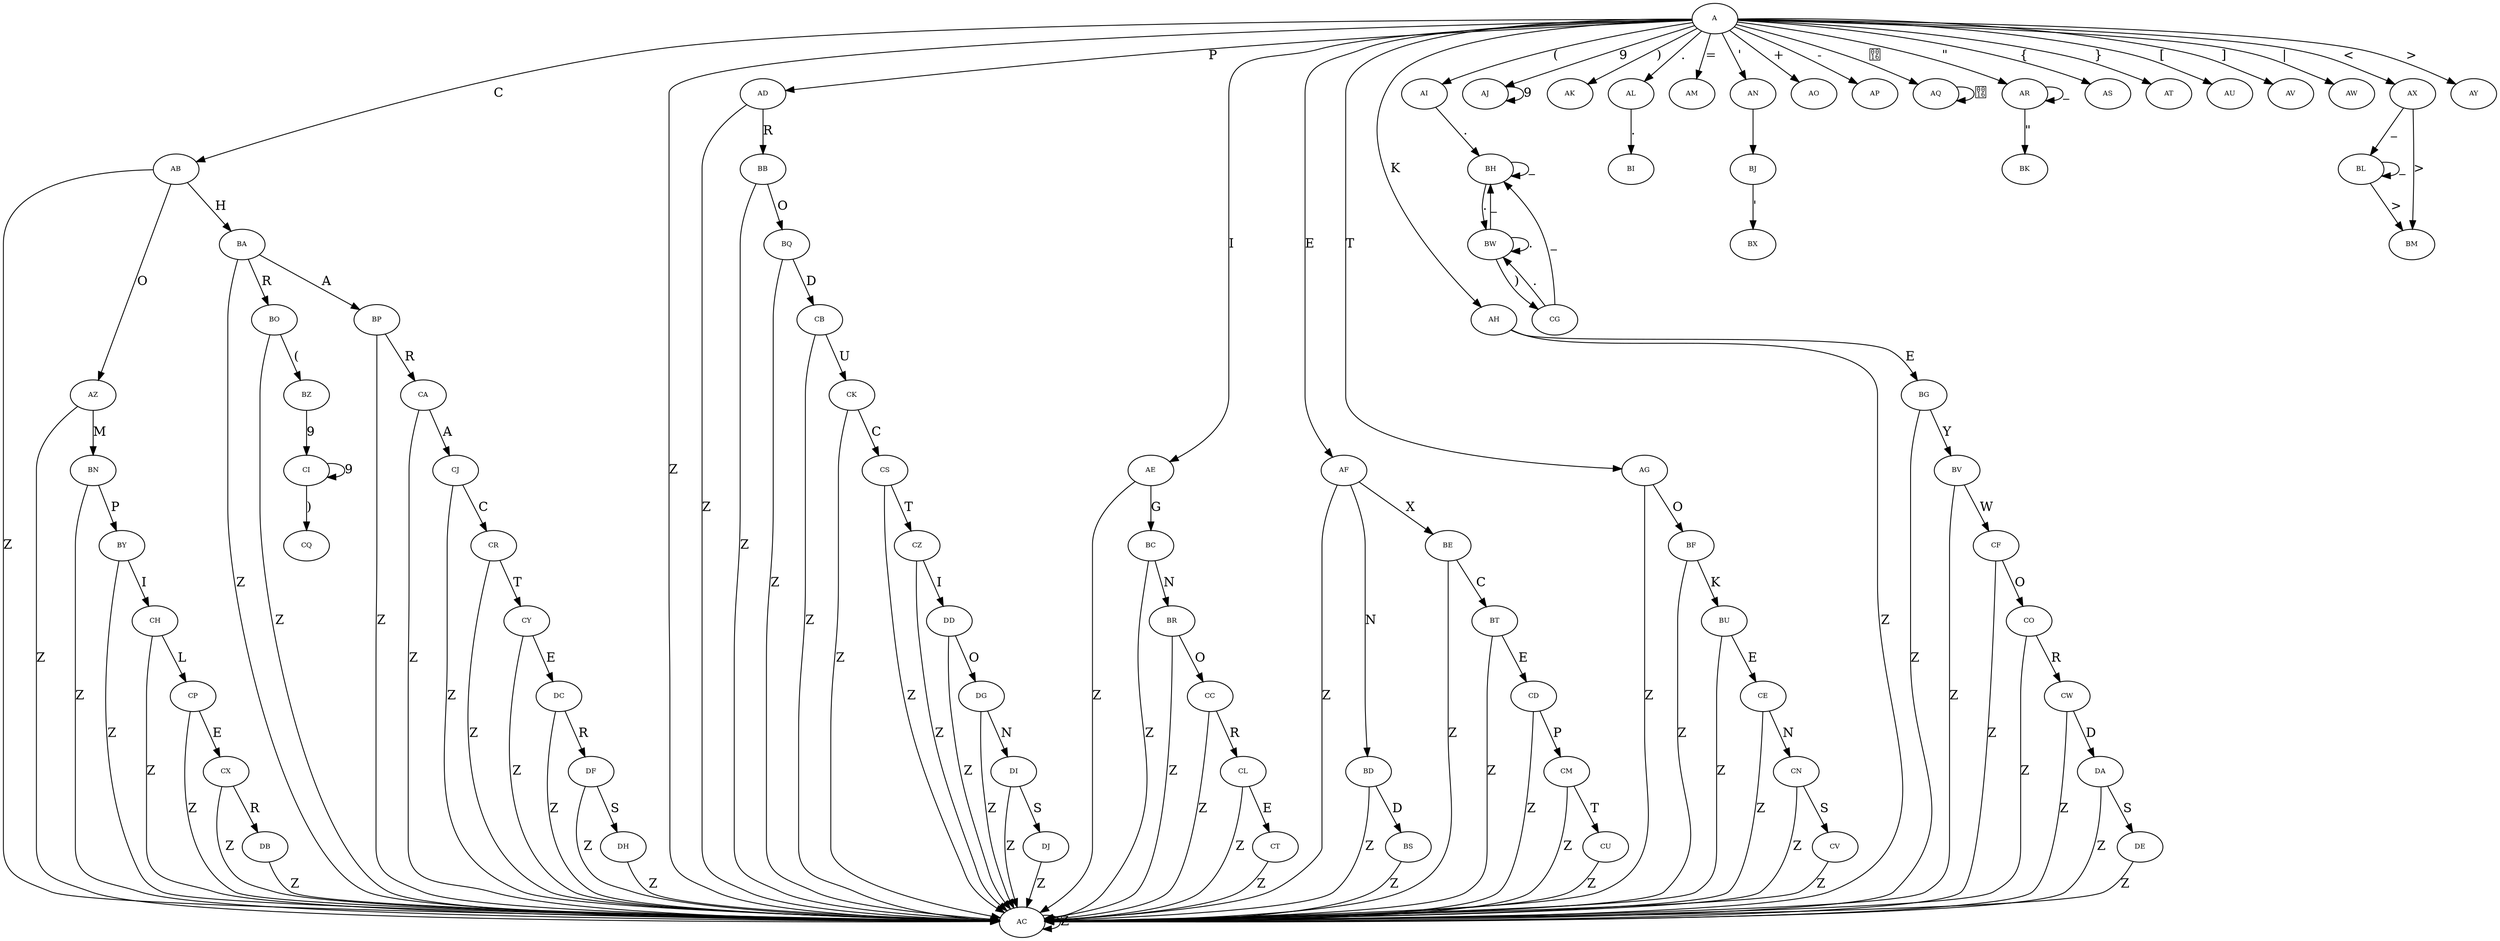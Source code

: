 digraph RGL__DirectedAdjacencyGraph {
    A [
        fontsize = 8,
        label = A
    ]

    AB [
        fontsize = 8,
        label = AB
    ]

    AC [
        fontsize = 8,
        label = AC
    ]

    AD [
        fontsize = 8,
        label = AD
    ]

    AE [
        fontsize = 8,
        label = AE
    ]

    AF [
        fontsize = 8,
        label = AF
    ]

    AG [
        fontsize = 8,
        label = AG
    ]

    AH [
        fontsize = 8,
        label = AH
    ]

    AI [
        fontsize = 8,
        label = AI
    ]

    AJ [
        fontsize = 8,
        label = AJ
    ]

    AK [
        fontsize = 8,
        label = AK
    ]

    AL [
        fontsize = 8,
        label = AL
    ]

    AM [
        fontsize = 8,
        label = AM
    ]

    AN [
        fontsize = 8,
        label = AN
    ]

    AO [
        fontsize = 8,
        label = AO
    ]

    AP [
        fontsize = 8,
        label = AP
    ]

    AQ [
        fontsize = 8,
        label = AQ
    ]

    AR [
        fontsize = 8,
        label = AR
    ]

    AS [
        fontsize = 8,
        label = AS
    ]

    AT [
        fontsize = 8,
        label = AT
    ]

    AU [
        fontsize = 8,
        label = AU
    ]

    AV [
        fontsize = 8,
        label = AV
    ]

    AW [
        fontsize = 8,
        label = AW
    ]

    AX [
        fontsize = 8,
        label = AX
    ]

    AY [
        fontsize = 8,
        label = AY
    ]

    AZ [
        fontsize = 8,
        label = AZ
    ]

    BA [
        fontsize = 8,
        label = BA
    ]

    BB [
        fontsize = 8,
        label = BB
    ]

    BC [
        fontsize = 8,
        label = BC
    ]

    BD [
        fontsize = 8,
        label = BD
    ]

    BE [
        fontsize = 8,
        label = BE
    ]

    BF [
        fontsize = 8,
        label = BF
    ]

    BG [
        fontsize = 8,
        label = BG
    ]

    BH [
        fontsize = 8,
        label = BH
    ]

    BI [
        fontsize = 8,
        label = BI
    ]

    BJ [
        fontsize = 8,
        label = BJ
    ]

    BK [
        fontsize = 8,
        label = BK
    ]

    BL [
        fontsize = 8,
        label = BL
    ]

    BM [
        fontsize = 8,
        label = BM
    ]

    BN [
        fontsize = 8,
        label = BN
    ]

    BO [
        fontsize = 8,
        label = BO
    ]

    BP [
        fontsize = 8,
        label = BP
    ]

    BQ [
        fontsize = 8,
        label = BQ
    ]

    BR [
        fontsize = 8,
        label = BR
    ]

    BS [
        fontsize = 8,
        label = BS
    ]

    BT [
        fontsize = 8,
        label = BT
    ]

    BU [
        fontsize = 8,
        label = BU
    ]

    BV [
        fontsize = 8,
        label = BV
    ]

    BW [
        fontsize = 8,
        label = BW
    ]

    BX [
        fontsize = 8,
        label = BX
    ]

    BY [
        fontsize = 8,
        label = BY
    ]

    BZ [
        fontsize = 8,
        label = BZ
    ]

    CA [
        fontsize = 8,
        label = CA
    ]

    CB [
        fontsize = 8,
        label = CB
    ]

    CC [
        fontsize = 8,
        label = CC
    ]

    CD [
        fontsize = 8,
        label = CD
    ]

    CE [
        fontsize = 8,
        label = CE
    ]

    CF [
        fontsize = 8,
        label = CF
    ]

    CG [
        fontsize = 8,
        label = CG
    ]

    CH [
        fontsize = 8,
        label = CH
    ]

    CI [
        fontsize = 8,
        label = CI
    ]

    CJ [
        fontsize = 8,
        label = CJ
    ]

    CK [
        fontsize = 8,
        label = CK
    ]

    CL [
        fontsize = 8,
        label = CL
    ]

    CM [
        fontsize = 8,
        label = CM
    ]

    CN [
        fontsize = 8,
        label = CN
    ]

    CO [
        fontsize = 8,
        label = CO
    ]

    CP [
        fontsize = 8,
        label = CP
    ]

    CQ [
        fontsize = 8,
        label = CQ
    ]

    CR [
        fontsize = 8,
        label = CR
    ]

    CS [
        fontsize = 8,
        label = CS
    ]

    CT [
        fontsize = 8,
        label = CT
    ]

    CU [
        fontsize = 8,
        label = CU
    ]

    CV [
        fontsize = 8,
        label = CV
    ]

    CW [
        fontsize = 8,
        label = CW
    ]

    CX [
        fontsize = 8,
        label = CX
    ]

    CY [
        fontsize = 8,
        label = CY
    ]

    CZ [
        fontsize = 8,
        label = CZ
    ]

    DA [
        fontsize = 8,
        label = DA
    ]

    DB [
        fontsize = 8,
        label = DB
    ]

    DC [
        fontsize = 8,
        label = DC
    ]

    DD [
        fontsize = 8,
        label = DD
    ]

    DE [
        fontsize = 8,
        label = DE
    ]

    DF [
        fontsize = 8,
        label = DF
    ]

    DG [
        fontsize = 8,
        label = DG
    ]

    DH [
        fontsize = 8,
        label = DH
    ]

    DI [
        fontsize = 8,
        label = DI
    ]

    DJ [
        fontsize = 8,
        label = DJ
    ]

    A -> AB [
        fontsize = 15,
        label = C
    ]

    A -> AC [
        fontsize = 15,
        label = Z
    ]

    A -> AD [
        fontsize = 15,
        label = P
    ]

    A -> AE [
        fontsize = 15,
        label = I
    ]

    A -> AF [
        fontsize = 15,
        label = E
    ]

    A -> AG [
        fontsize = 15,
        label = T
    ]

    A -> AH [
        fontsize = 15,
        label = K
    ]

    A -> AI [
        fontsize = 15,
        label = "("
    ]

    A -> AJ [
        fontsize = 15,
        label = 9
    ]

    A -> AK [
        fontsize = 15,
        label = ")"
    ]

    A -> AL [
        fontsize = 15,
        label = "."
    ]

    A -> AM [
        fontsize = 15,
        label = "="
    ]

    A -> AN [
        fontsize = 15,
        label = "'"
    ]

    A -> AO [
        fontsize = 15,
        label = "+"
    ]

    A -> AP [
        fontsize = 15,
        label = "-"
    ]

    A -> AQ [
        fontsize = 15,
        label = ""
    ]

    A -> AR [
        fontsize = 15,
        label = "\""
    ]

    A -> AS [
        fontsize = 15,
        label = "{"
    ]

    A -> AT [
        fontsize = 15,
        label = "}"
    ]

    A -> AU [
        fontsize = 15,
        label = "["
    ]

    A -> AV [
        fontsize = 15,
        label = "]"
    ]

    A -> AW [
        fontsize = 15,
        label = "|"
    ]

    A -> AX [
        fontsize = 15,
        label = "<"
    ]

    A -> AY [
        fontsize = 15,
        label = ">"
    ]

    AB -> AC [
        fontsize = 15,
        label = Z
    ]

    AB -> AZ [
        fontsize = 15,
        label = O
    ]

    AB -> BA [
        fontsize = 15,
        label = H
    ]

    AC -> AC [
        fontsize = 15,
        label = Z
    ]

    AD -> AC [
        fontsize = 15,
        label = Z
    ]

    AD -> BB [
        fontsize = 15,
        label = R
    ]

    AE -> AC [
        fontsize = 15,
        label = Z
    ]

    AE -> BC [
        fontsize = 15,
        label = G
    ]

    AF -> AC [
        fontsize = 15,
        label = Z
    ]

    AF -> BD [
        fontsize = 15,
        label = N
    ]

    AF -> BE [
        fontsize = 15,
        label = X
    ]

    AG -> AC [
        fontsize = 15,
        label = Z
    ]

    AG -> BF [
        fontsize = 15,
        label = O
    ]

    AH -> AC [
        fontsize = 15,
        label = Z
    ]

    AH -> BG [
        fontsize = 15,
        label = E
    ]

    AI -> BH [
        fontsize = 15,
        label = "."
    ]

    AJ -> AJ [
        fontsize = 15,
        label = 9
    ]

    AL -> BI [
        fontsize = 15,
        label = "."
    ]

    AN -> BJ [
        fontsize = 15,
        label = " "
    ]

    AQ -> AQ [
        fontsize = 15,
        label = ""
    ]

    AR -> AR [
        fontsize = 15,
        label = _
    ]

    AR -> BK [
        fontsize = 15,
        label = "\""
    ]

    AX -> BL [
        fontsize = 15,
        label = _
    ]

    AX -> BM [
        fontsize = 15,
        label = ">"
    ]

    AZ -> AC [
        fontsize = 15,
        label = Z
    ]

    AZ -> BN [
        fontsize = 15,
        label = M
    ]

    BA -> AC [
        fontsize = 15,
        label = Z
    ]

    BA -> BO [
        fontsize = 15,
        label = R
    ]

    BA -> BP [
        fontsize = 15,
        label = A
    ]

    BB -> AC [
        fontsize = 15,
        label = Z
    ]

    BB -> BQ [
        fontsize = 15,
        label = O
    ]

    BC -> AC [
        fontsize = 15,
        label = Z
    ]

    BC -> BR [
        fontsize = 15,
        label = N
    ]

    BD -> AC [
        fontsize = 15,
        label = Z
    ]

    BD -> BS [
        fontsize = 15,
        label = D
    ]

    BE -> BT [
        fontsize = 15,
        label = C
    ]

    BE -> AC [
        fontsize = 15,
        label = Z
    ]

    BF -> AC [
        fontsize = 15,
        label = Z
    ]

    BF -> BU [
        fontsize = 15,
        label = K
    ]

    BG -> AC [
        fontsize = 15,
        label = Z
    ]

    BG -> BV [
        fontsize = 15,
        label = Y
    ]

    BH -> BH [
        fontsize = 15,
        label = _
    ]

    BH -> BW [
        fontsize = 15,
        label = "."
    ]

    BJ -> BX [
        fontsize = 15,
        label = "'"
    ]

    BL -> BL [
        fontsize = 15,
        label = _
    ]

    BL -> BM [
        fontsize = 15,
        label = ">"
    ]

    BN -> AC [
        fontsize = 15,
        label = Z
    ]

    BN -> BY [
        fontsize = 15,
        label = P
    ]

    BO -> AC [
        fontsize = 15,
        label = Z
    ]

    BO -> BZ [
        fontsize = 15,
        label = "("
    ]

    BP -> AC [
        fontsize = 15,
        label = Z
    ]

    BP -> CA [
        fontsize = 15,
        label = R
    ]

    BQ -> AC [
        fontsize = 15,
        label = Z
    ]

    BQ -> CB [
        fontsize = 15,
        label = D
    ]

    BR -> AC [
        fontsize = 15,
        label = Z
    ]

    BR -> CC [
        fontsize = 15,
        label = O
    ]

    BS -> AC [
        fontsize = 15,
        label = Z
    ]

    BT -> AC [
        fontsize = 15,
        label = Z
    ]

    BT -> CD [
        fontsize = 15,
        label = E
    ]

    BU -> AC [
        fontsize = 15,
        label = Z
    ]

    BU -> CE [
        fontsize = 15,
        label = E
    ]

    BV -> AC [
        fontsize = 15,
        label = Z
    ]

    BV -> CF [
        fontsize = 15,
        label = W
    ]

    BW -> BH [
        fontsize = 15,
        label = _
    ]

    BW -> CG [
        fontsize = 15,
        label = ")"
    ]

    BW -> BW [
        fontsize = 15,
        label = "."
    ]

    BY -> AC [
        fontsize = 15,
        label = Z
    ]

    BY -> CH [
        fontsize = 15,
        label = I
    ]

    BZ -> CI [
        fontsize = 15,
        label = 9
    ]

    CA -> AC [
        fontsize = 15,
        label = Z
    ]

    CA -> CJ [
        fontsize = 15,
        label = A
    ]

    CB -> AC [
        fontsize = 15,
        label = Z
    ]

    CB -> CK [
        fontsize = 15,
        label = U
    ]

    CC -> AC [
        fontsize = 15,
        label = Z
    ]

    CC -> CL [
        fontsize = 15,
        label = R
    ]

    CD -> AC [
        fontsize = 15,
        label = Z
    ]

    CD -> CM [
        fontsize = 15,
        label = P
    ]

    CE -> AC [
        fontsize = 15,
        label = Z
    ]

    CE -> CN [
        fontsize = 15,
        label = N
    ]

    CF -> AC [
        fontsize = 15,
        label = Z
    ]

    CF -> CO [
        fontsize = 15,
        label = O
    ]

    CG -> BH [
        fontsize = 15,
        label = _
    ]

    CG -> BW [
        fontsize = 15,
        label = "."
    ]

    CH -> AC [
        fontsize = 15,
        label = Z
    ]

    CH -> CP [
        fontsize = 15,
        label = L
    ]

    CI -> CI [
        fontsize = 15,
        label = 9
    ]

    CI -> CQ [
        fontsize = 15,
        label = ")"
    ]

    CJ -> CR [
        fontsize = 15,
        label = C
    ]

    CJ -> AC [
        fontsize = 15,
        label = Z
    ]

    CK -> CS [
        fontsize = 15,
        label = C
    ]

    CK -> AC [
        fontsize = 15,
        label = Z
    ]

    CL -> AC [
        fontsize = 15,
        label = Z
    ]

    CL -> CT [
        fontsize = 15,
        label = E
    ]

    CM -> AC [
        fontsize = 15,
        label = Z
    ]

    CM -> CU [
        fontsize = 15,
        label = T
    ]

    CN -> AC [
        fontsize = 15,
        label = Z
    ]

    CN -> CV [
        fontsize = 15,
        label = S
    ]

    CO -> AC [
        fontsize = 15,
        label = Z
    ]

    CO -> CW [
        fontsize = 15,
        label = R
    ]

    CP -> AC [
        fontsize = 15,
        label = Z
    ]

    CP -> CX [
        fontsize = 15,
        label = E
    ]

    CR -> AC [
        fontsize = 15,
        label = Z
    ]

    CR -> CY [
        fontsize = 15,
        label = T
    ]

    CS -> AC [
        fontsize = 15,
        label = Z
    ]

    CS -> CZ [
        fontsize = 15,
        label = T
    ]

    CT -> AC [
        fontsize = 15,
        label = Z
    ]

    CU -> AC [
        fontsize = 15,
        label = Z
    ]

    CV -> AC [
        fontsize = 15,
        label = Z
    ]

    CW -> AC [
        fontsize = 15,
        label = Z
    ]

    CW -> DA [
        fontsize = 15,
        label = D
    ]

    CX -> AC [
        fontsize = 15,
        label = Z
    ]

    CX -> DB [
        fontsize = 15,
        label = R
    ]

    CY -> AC [
        fontsize = 15,
        label = Z
    ]

    CY -> DC [
        fontsize = 15,
        label = E
    ]

    CZ -> AC [
        fontsize = 15,
        label = Z
    ]

    CZ -> DD [
        fontsize = 15,
        label = I
    ]

    DA -> AC [
        fontsize = 15,
        label = Z
    ]

    DA -> DE [
        fontsize = 15,
        label = S
    ]

    DB -> AC [
        fontsize = 15,
        label = Z
    ]

    DC -> AC [
        fontsize = 15,
        label = Z
    ]

    DC -> DF [
        fontsize = 15,
        label = R
    ]

    DD -> AC [
        fontsize = 15,
        label = Z
    ]

    DD -> DG [
        fontsize = 15,
        label = O
    ]

    DE -> AC [
        fontsize = 15,
        label = Z
    ]

    DF -> AC [
        fontsize = 15,
        label = Z
    ]

    DF -> DH [
        fontsize = 15,
        label = S
    ]

    DG -> AC [
        fontsize = 15,
        label = Z
    ]

    DG -> DI [
        fontsize = 15,
        label = N
    ]

    DH -> AC [
        fontsize = 15,
        label = Z
    ]

    DI -> AC [
        fontsize = 15,
        label = Z
    ]

    DI -> DJ [
        fontsize = 15,
        label = S
    ]

    DJ -> AC [
        fontsize = 15,
        label = Z
    ]
}
